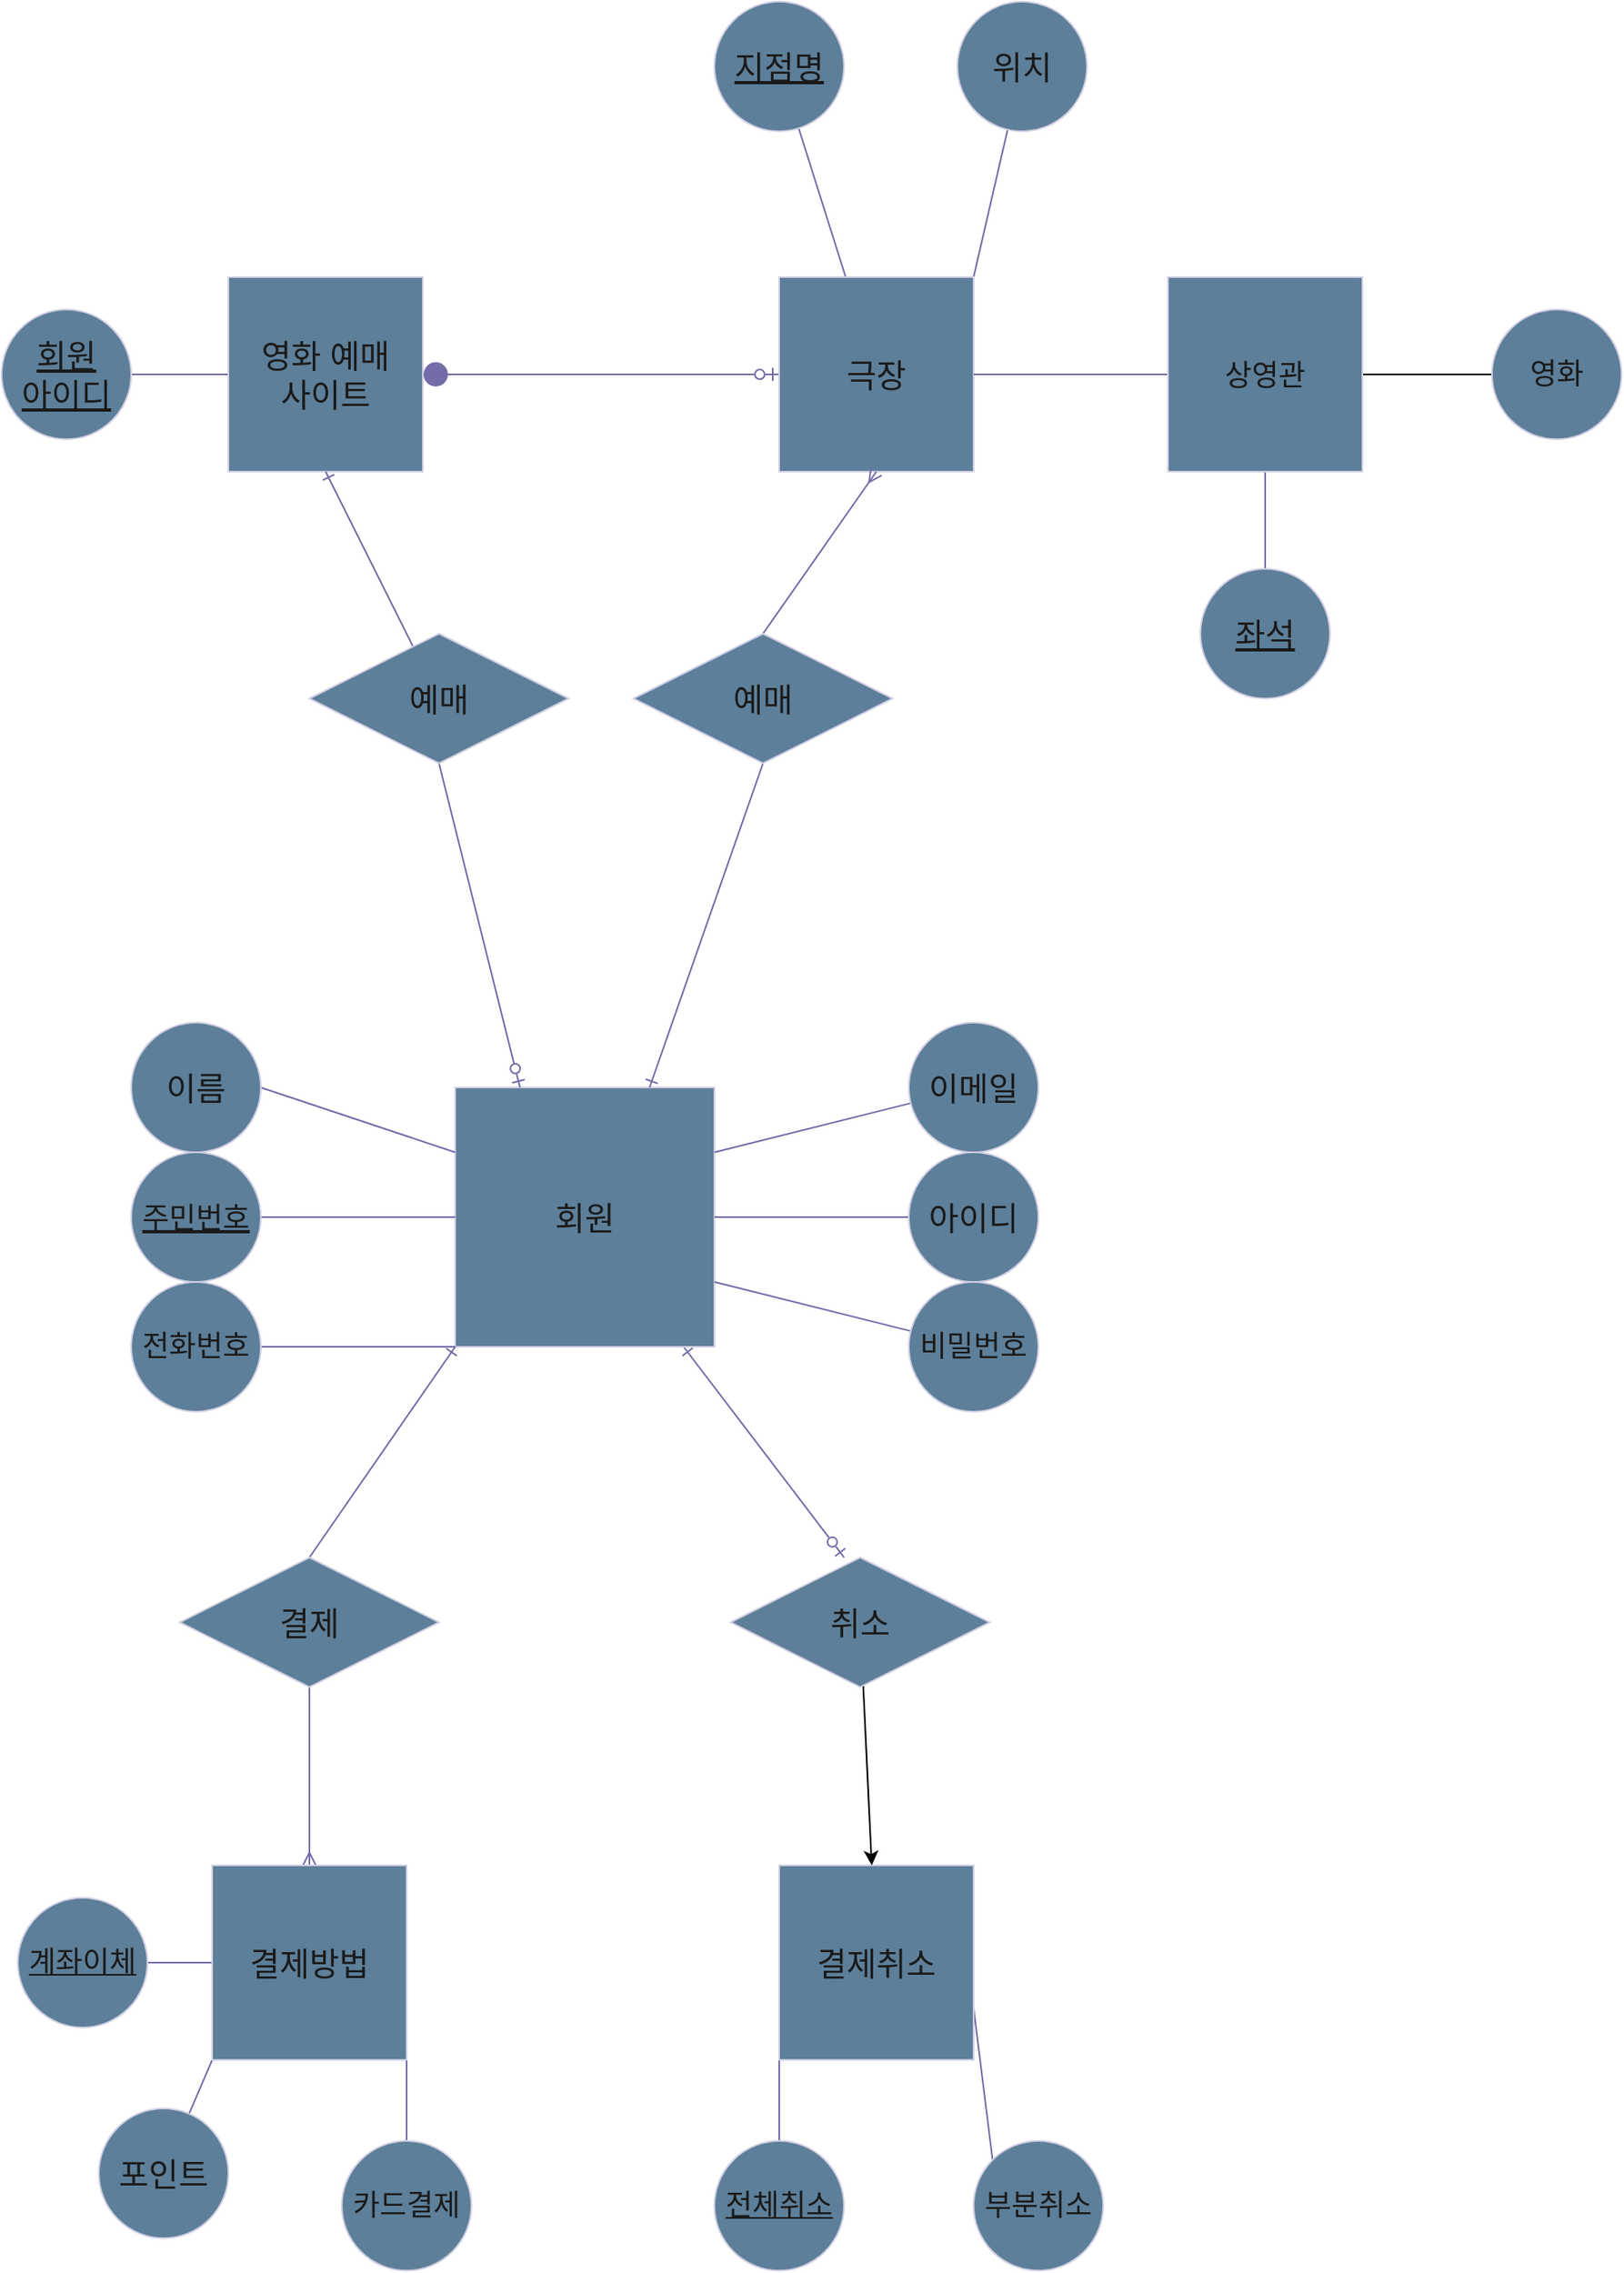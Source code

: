 <mxfile version="21.2.1" type="device">
  <diagram name="페이지-1" id="TberV2IE8CyoB8KrRBdS">
    <mxGraphModel dx="1096" dy="1923" grid="1" gridSize="10" guides="1" tooltips="1" connect="1" arrows="1" fold="1" page="1" pageScale="1" pageWidth="827" pageHeight="1169" math="0" shadow="0">
      <root>
        <mxCell id="0" />
        <mxCell id="1" parent="0" />
        <mxCell id="o5jlow0pocVy-bsKvYkN-44" style="rounded=0;orthogonalLoop=1;jettySize=auto;html=1;entryX=0.438;entryY=0;entryDx=0;entryDy=0;endArrow=ERzeroToOne;endFill=0;startArrow=ERone;startFill=0;labelBackgroundColor=none;strokeColor=#736CA8;fontColor=default;entryPerimeter=0;" parent="1" source="o5jlow0pocVy-bsKvYkN-1" target="o5jlow0pocVy-bsKvYkN-53" edge="1">
          <mxGeometry relative="1" as="geometry" />
        </mxCell>
        <mxCell id="o5jlow0pocVy-bsKvYkN-46" style="rounded=0;orthogonalLoop=1;jettySize=auto;html=1;exitX=0.5;exitY=1;exitDx=0;exitDy=0;entryX=0.5;entryY=0;entryDx=0;entryDy=0;startArrow=none;startFill=0;endArrow=ERmany;endFill=0;labelBackgroundColor=none;strokeColor=#736CA8;fontColor=default;" parent="1" source="o5jlow0pocVy-bsKvYkN-54" target="o5jlow0pocVy-bsKvYkN-2" edge="1">
          <mxGeometry relative="1" as="geometry" />
        </mxCell>
        <mxCell id="o5jlow0pocVy-bsKvYkN-1" value="회원" style="whiteSpace=wrap;html=1;aspect=fixed;labelBackgroundColor=none;fontSize=20;fillColor=#5D7F99;strokeColor=#D0CEE2;fontColor=#1A1A1A;" parent="1" vertex="1">
          <mxGeometry x="640" y="640" width="160" height="160" as="geometry" />
        </mxCell>
        <mxCell id="o5jlow0pocVy-bsKvYkN-57" value="" style="rounded=0;orthogonalLoop=1;jettySize=auto;html=1;strokeColor=#736CA8;fontColor=#1A1A1A;endArrow=none;endFill=0;exitX=1;exitY=1;exitDx=0;exitDy=0;" parent="1" source="o5jlow0pocVy-bsKvYkN-2" target="o5jlow0pocVy-bsKvYkN-56" edge="1">
          <mxGeometry relative="1" as="geometry" />
        </mxCell>
        <mxCell id="o5jlow0pocVy-bsKvYkN-59" value="" style="edgeStyle=orthogonalEdgeStyle;rounded=0;orthogonalLoop=1;jettySize=auto;html=1;strokeColor=#736CA8;fontColor=#1A1A1A;endArrow=none;endFill=0;" parent="1" source="o5jlow0pocVy-bsKvYkN-2" target="o5jlow0pocVy-bsKvYkN-58" edge="1">
          <mxGeometry relative="1" as="geometry" />
        </mxCell>
        <mxCell id="o5jlow0pocVy-bsKvYkN-61" value="" style="rounded=0;orthogonalLoop=1;jettySize=auto;html=1;strokeColor=#736CA8;fontColor=#1A1A1A;endArrow=none;endFill=0;exitX=0;exitY=1;exitDx=0;exitDy=0;" parent="1" source="o5jlow0pocVy-bsKvYkN-2" target="o5jlow0pocVy-bsKvYkN-60" edge="1">
          <mxGeometry relative="1" as="geometry" />
        </mxCell>
        <mxCell id="o5jlow0pocVy-bsKvYkN-2" value="결제방법" style="whiteSpace=wrap;html=1;aspect=fixed;labelBackgroundColor=none;fontSize=20;fillColor=#5D7F99;strokeColor=#D0CEE2;fontColor=#1A1A1A;" parent="1" vertex="1">
          <mxGeometry x="490" y="1120" width="120" height="120" as="geometry" />
        </mxCell>
        <mxCell id="o5jlow0pocVy-bsKvYkN-33" style="edgeStyle=orthogonalEdgeStyle;rounded=0;orthogonalLoop=1;jettySize=auto;html=1;entryX=0;entryY=0.5;entryDx=0;entryDy=0;startArrow=circle;startFill=1;endArrow=ERzeroToOne;endFill=0;labelBackgroundColor=none;strokeColor=#736CA8;fontColor=default;" parent="1" source="o5jlow0pocVy-bsKvYkN-3" target="o5jlow0pocVy-bsKvYkN-5" edge="1">
          <mxGeometry relative="1" as="geometry" />
        </mxCell>
        <mxCell id="o5jlow0pocVy-bsKvYkN-68" value="" style="edgeStyle=orthogonalEdgeStyle;rounded=0;orthogonalLoop=1;jettySize=auto;html=1;strokeColor=#736CA8;fontColor=#1A1A1A;endArrow=none;endFill=0;" parent="1" source="o5jlow0pocVy-bsKvYkN-3" target="o5jlow0pocVy-bsKvYkN-67" edge="1">
          <mxGeometry relative="1" as="geometry" />
        </mxCell>
        <mxCell id="o5jlow0pocVy-bsKvYkN-3" value="영화 예매&lt;br&gt;사이트" style="whiteSpace=wrap;html=1;aspect=fixed;labelBackgroundColor=none;fontSize=20;fillColor=#5D7F99;strokeColor=#D0CEE2;fontColor=#1A1A1A;" parent="1" vertex="1">
          <mxGeometry x="500" y="140" width="120" height="120" as="geometry" />
        </mxCell>
        <mxCell id="o5jlow0pocVy-bsKvYkN-48" value="" style="rounded=0;orthogonalLoop=1;jettySize=auto;html=1;exitX=0.5;exitY=1;exitDx=0;exitDy=0;startArrow=none;startFill=0;labelBackgroundColor=none;strokeColor=#736CA8;fontColor=default;fontStyle=4;endArrow=none;endFill=0;" parent="1" source="o5jlow0pocVy-bsKvYkN-49" target="o5jlow0pocVy-bsKvYkN-47" edge="1">
          <mxGeometry relative="1" as="geometry">
            <mxPoint x="140" y="600" as="sourcePoint" />
          </mxGeometry>
        </mxCell>
        <mxCell id="o5jlow0pocVy-bsKvYkN-63" value="" style="rounded=0;orthogonalLoop=1;jettySize=auto;html=1;strokeColor=#736CA8;fontColor=#1A1A1A;endArrow=none;endFill=0;" parent="1" source="o5jlow0pocVy-bsKvYkN-5" target="o5jlow0pocVy-bsKvYkN-62" edge="1">
          <mxGeometry relative="1" as="geometry" />
        </mxCell>
        <mxCell id="o5jlow0pocVy-bsKvYkN-65" value="" style="rounded=0;orthogonalLoop=1;jettySize=auto;html=1;strokeColor=#736CA8;fontColor=#1A1A1A;endArrow=none;endFill=0;exitX=1;exitY=0;exitDx=0;exitDy=0;" parent="1" source="o5jlow0pocVy-bsKvYkN-5" target="o5jlow0pocVy-bsKvYkN-64" edge="1">
          <mxGeometry relative="1" as="geometry" />
        </mxCell>
        <mxCell id="o5jlow0pocVy-bsKvYkN-5" value="극장" style="whiteSpace=wrap;html=1;aspect=fixed;labelBackgroundColor=none;fontSize=20;fillColor=#5D7F99;strokeColor=#D0CEE2;fontColor=#1A1A1A;" parent="1" vertex="1">
          <mxGeometry x="840" y="140" width="120" height="120" as="geometry" />
        </mxCell>
        <mxCell id="o5jlow0pocVy-bsKvYkN-28" style="rounded=0;orthogonalLoop=1;jettySize=auto;html=1;exitX=0.5;exitY=1;exitDx=0;exitDy=0;entryX=0.25;entryY=0;entryDx=0;entryDy=0;endArrow=ERzeroToOne;endFill=0;labelBackgroundColor=none;strokeColor=#736CA8;fontColor=default;" parent="1" source="o5jlow0pocVy-bsKvYkN-6" target="o5jlow0pocVy-bsKvYkN-1" edge="1">
          <mxGeometry relative="1" as="geometry" />
        </mxCell>
        <mxCell id="o5jlow0pocVy-bsKvYkN-29" style="rounded=0;orthogonalLoop=1;jettySize=auto;html=1;entryX=0.5;entryY=1;entryDx=0;entryDy=0;startArrow=none;startFill=0;endArrow=ERone;endFill=0;labelBackgroundColor=none;strokeColor=#736CA8;fontColor=default;" parent="1" source="o5jlow0pocVy-bsKvYkN-6" target="o5jlow0pocVy-bsKvYkN-3" edge="1">
          <mxGeometry relative="1" as="geometry" />
        </mxCell>
        <mxCell id="o5jlow0pocVy-bsKvYkN-22" style="rounded=0;orthogonalLoop=1;jettySize=auto;html=1;exitX=1;exitY=0.5;exitDx=0;exitDy=0;endArrow=none;endFill=0;labelBackgroundColor=none;strokeColor=#736CA8;fontColor=default;" parent="1" source="o5jlow0pocVy-bsKvYkN-8" edge="1">
          <mxGeometry relative="1" as="geometry">
            <mxPoint x="770" y="120" as="sourcePoint" />
            <mxPoint x="640" y="680" as="targetPoint" />
          </mxGeometry>
        </mxCell>
        <mxCell id="o5jlow0pocVy-bsKvYkN-8" value="이름" style="ellipse;whiteSpace=wrap;html=1;aspect=fixed;labelBackgroundColor=none;fontSize=20;fillColor=#5D7F99;strokeColor=#D0CEE2;fontColor=#1A1A1A;" parent="1" vertex="1">
          <mxGeometry x="440" y="600" width="80" height="80" as="geometry" />
        </mxCell>
        <mxCell id="o5jlow0pocVy-bsKvYkN-23" style="rounded=0;orthogonalLoop=1;jettySize=auto;html=1;entryX=0;entryY=0.5;entryDx=0;entryDy=0;endArrow=none;endFill=0;labelBackgroundColor=none;strokeColor=#736CA8;fontColor=default;" parent="1" source="o5jlow0pocVy-bsKvYkN-17" target="o5jlow0pocVy-bsKvYkN-1" edge="1">
          <mxGeometry relative="1" as="geometry" />
        </mxCell>
        <mxCell id="o5jlow0pocVy-bsKvYkN-17" value="&lt;font style=&quot;font-size: 18px;&quot;&gt;주민번호&lt;/font&gt;" style="ellipse;whiteSpace=wrap;html=1;aspect=fixed;labelBackgroundColor=none;fontSize=20;fontStyle=4;fillColor=#5D7F99;strokeColor=#D0CEE2;fontColor=#1A1A1A;" parent="1" vertex="1">
          <mxGeometry x="440" y="680" width="80" height="80" as="geometry" />
        </mxCell>
        <mxCell id="o5jlow0pocVy-bsKvYkN-24" style="rounded=0;orthogonalLoop=1;jettySize=auto;html=1;entryX=0;entryY=1;entryDx=0;entryDy=0;endArrow=none;endFill=0;labelBackgroundColor=none;strokeColor=#736CA8;fontColor=default;" parent="1" source="o5jlow0pocVy-bsKvYkN-18" target="o5jlow0pocVy-bsKvYkN-1" edge="1">
          <mxGeometry relative="1" as="geometry" />
        </mxCell>
        <mxCell id="o5jlow0pocVy-bsKvYkN-18" value="전화번호" style="ellipse;whiteSpace=wrap;html=1;aspect=fixed;labelBackgroundColor=none;fontSize=18;fillColor=#5D7F99;strokeColor=#D0CEE2;fontColor=#1A1A1A;" parent="1" vertex="1">
          <mxGeometry x="440" y="760" width="80" height="80" as="geometry" />
        </mxCell>
        <mxCell id="o5jlow0pocVy-bsKvYkN-26" style="rounded=0;orthogonalLoop=1;jettySize=auto;html=1;entryX=1;entryY=0.5;entryDx=0;entryDy=0;endArrow=none;endFill=0;labelBackgroundColor=none;strokeColor=#736CA8;fontColor=default;" parent="1" source="o5jlow0pocVy-bsKvYkN-19" target="o5jlow0pocVy-bsKvYkN-1" edge="1">
          <mxGeometry relative="1" as="geometry" />
        </mxCell>
        <mxCell id="o5jlow0pocVy-bsKvYkN-19" value="아이디" style="ellipse;whiteSpace=wrap;html=1;aspect=fixed;labelBackgroundColor=none;fontSize=20;fillColor=#5D7F99;strokeColor=#D0CEE2;fontColor=#1A1A1A;" parent="1" vertex="1">
          <mxGeometry x="920" y="680" width="80" height="80" as="geometry" />
        </mxCell>
        <mxCell id="o5jlow0pocVy-bsKvYkN-27" style="rounded=0;orthogonalLoop=1;jettySize=auto;html=1;entryX=1;entryY=0.75;entryDx=0;entryDy=0;endArrow=none;endFill=0;labelBackgroundColor=none;strokeColor=#736CA8;fontColor=default;" parent="1" source="o5jlow0pocVy-bsKvYkN-20" target="o5jlow0pocVy-bsKvYkN-1" edge="1">
          <mxGeometry relative="1" as="geometry" />
        </mxCell>
        <mxCell id="o5jlow0pocVy-bsKvYkN-20" value="비밀번호" style="ellipse;whiteSpace=wrap;html=1;aspect=fixed;labelBackgroundColor=none;fontSize=18;fillColor=#5D7F99;strokeColor=#D0CEE2;fontColor=#1A1A1A;" parent="1" vertex="1">
          <mxGeometry x="920" y="760" width="80" height="80" as="geometry" />
        </mxCell>
        <mxCell id="o5jlow0pocVy-bsKvYkN-25" style="rounded=0;orthogonalLoop=1;jettySize=auto;html=1;entryX=1;entryY=0.25;entryDx=0;entryDy=0;endArrow=none;endFill=0;labelBackgroundColor=none;strokeColor=#736CA8;fontColor=default;" parent="1" source="o5jlow0pocVy-bsKvYkN-21" target="o5jlow0pocVy-bsKvYkN-1" edge="1">
          <mxGeometry relative="1" as="geometry" />
        </mxCell>
        <mxCell id="o5jlow0pocVy-bsKvYkN-21" value="이메일" style="ellipse;whiteSpace=wrap;html=1;aspect=fixed;labelBackgroundColor=none;fontSize=20;fillColor=#5D7F99;strokeColor=#D0CEE2;fontColor=#1A1A1A;" parent="1" vertex="1">
          <mxGeometry x="920" y="600" width="80" height="80" as="geometry" />
        </mxCell>
        <mxCell id="o5jlow0pocVy-bsKvYkN-40" value="" style="rounded=0;orthogonalLoop=1;jettySize=auto;html=1;startArrow=none;startFill=0;endArrow=none;endFill=0;labelBackgroundColor=none;strokeColor=#736CA8;fontColor=default;exitX=0;exitY=1;exitDx=0;exitDy=0;" parent="1" source="o5jlow0pocVy-bsKvYkN-30" target="o5jlow0pocVy-bsKvYkN-39" edge="1">
          <mxGeometry relative="1" as="geometry">
            <mxPoint x="878" y="651.0" as="sourcePoint" />
          </mxGeometry>
        </mxCell>
        <mxCell id="o5jlow0pocVy-bsKvYkN-42" value="" style="rounded=0;orthogonalLoop=1;jettySize=auto;html=1;endArrow=none;endFill=0;startArrow=none;startFill=0;labelBackgroundColor=none;strokeColor=#736CA8;fontColor=default;exitX=1;exitY=1;exitDx=0;exitDy=0;entryX=0;entryY=0;entryDx=0;entryDy=0;" parent="1" target="o5jlow0pocVy-bsKvYkN-41" edge="1">
          <mxGeometry relative="1" as="geometry">
            <mxPoint x="959" y="1200" as="sourcePoint" />
            <mxPoint x="1040.716" y="1281.716" as="targetPoint" />
          </mxGeometry>
        </mxCell>
        <mxCell id="o5jlow0pocVy-bsKvYkN-30" value="결제취소" style="whiteSpace=wrap;html=1;aspect=fixed;labelBackgroundColor=none;fontSize=20;fillColor=#5D7F99;strokeColor=#D0CEE2;fontColor=#1A1A1A;" parent="1" vertex="1">
          <mxGeometry x="840" y="1120" width="120" height="120" as="geometry" />
        </mxCell>
        <mxCell id="o5jlow0pocVy-bsKvYkN-69" style="rounded=0;orthogonalLoop=1;jettySize=auto;html=1;strokeColor=#736CA8;fontColor=#1A1A1A;endArrow=none;endFill=0;exitX=1;exitY=0.5;exitDx=0;exitDy=0;entryX=0;entryY=0.5;entryDx=0;entryDy=0;" parent="1" source="o5jlow0pocVy-bsKvYkN-5" target="o5jlow0pocVy-bsKvYkN-49" edge="1">
          <mxGeometry relative="1" as="geometry">
            <mxPoint x="1171" y="320" as="sourcePoint" />
            <mxPoint x="2471.059" y="469.0" as="targetPoint" />
          </mxGeometry>
        </mxCell>
        <mxCell id="IBRJwh2ODAipxtm5AQlj-13" style="edgeStyle=orthogonalEdgeStyle;rounded=0;orthogonalLoop=1;jettySize=auto;html=1;entryX=1;entryY=0.5;entryDx=0;entryDy=0;endArrow=none;endFill=0;" parent="1" source="o5jlow0pocVy-bsKvYkN-37" target="o5jlow0pocVy-bsKvYkN-49" edge="1">
          <mxGeometry relative="1" as="geometry" />
        </mxCell>
        <mxCell id="o5jlow0pocVy-bsKvYkN-37" value="영화" style="ellipse;whiteSpace=wrap;html=1;aspect=fixed;labelBackgroundColor=none;fontSize=18;fillColor=#5D7F99;strokeColor=#D0CEE2;fontColor=#1A1A1A;" parent="1" vertex="1">
          <mxGeometry x="1280" y="160" width="80" height="80" as="geometry" />
        </mxCell>
        <mxCell id="o5jlow0pocVy-bsKvYkN-39" value="전체취소" style="ellipse;whiteSpace=wrap;html=1;fontSize=18;labelBackgroundColor=none;fillColor=#5D7F99;strokeColor=#D0CEE2;fontColor=#1A1A1A;fontStyle=4" parent="1" vertex="1">
          <mxGeometry x="800" y="1290" width="80" height="80" as="geometry" />
        </mxCell>
        <mxCell id="o5jlow0pocVy-bsKvYkN-41" value="부분취소" style="ellipse;whiteSpace=wrap;html=1;fontSize=18;labelBackgroundColor=none;fillColor=#5D7F99;strokeColor=#D0CEE2;fontColor=#1A1A1A;" parent="1" vertex="1">
          <mxGeometry x="960" y="1290" width="80" height="80" as="geometry" />
        </mxCell>
        <mxCell id="o5jlow0pocVy-bsKvYkN-47" value="좌석" style="ellipse;whiteSpace=wrap;html=1;fontSize=20;labelBackgroundColor=none;fillColor=#5D7F99;strokeColor=#D0CEE2;fontColor=#1A1A1A;fontStyle=4" parent="1" vertex="1">
          <mxGeometry x="1100" y="320" width="80" height="80" as="geometry" />
        </mxCell>
        <mxCell id="o5jlow0pocVy-bsKvYkN-49" value="&lt;span style=&quot;border-color: var(--border-color); font-size: 18px;&quot;&gt;상영관&lt;/span&gt;" style="whiteSpace=wrap;html=1;aspect=fixed;labelBackgroundColor=none;fontSize=20;fillColor=#5D7F99;strokeColor=#D0CEE2;fontColor=#1A1A1A;fontStyle=0" parent="1" vertex="1">
          <mxGeometry x="1080" y="140" width="120" height="120" as="geometry" />
        </mxCell>
        <mxCell id="o5jlow0pocVy-bsKvYkN-51" style="rounded=0;orthogonalLoop=1;jettySize=auto;html=1;entryX=0.75;entryY=0;entryDx=0;entryDy=0;strokeColor=#736CA8;fontColor=#1A1A1A;endArrow=ERone;endFill=0;exitX=0.5;exitY=1;exitDx=0;exitDy=0;" parent="1" source="o5jlow0pocVy-bsKvYkN-50" target="o5jlow0pocVy-bsKvYkN-1" edge="1">
          <mxGeometry relative="1" as="geometry">
            <mxPoint x="850" y="450" as="sourcePoint" />
          </mxGeometry>
        </mxCell>
        <mxCell id="o5jlow0pocVy-bsKvYkN-52" style="rounded=0;orthogonalLoop=1;jettySize=auto;html=1;exitX=0.5;exitY=0;exitDx=0;exitDy=0;entryX=0.5;entryY=1;entryDx=0;entryDy=0;strokeColor=#736CA8;fontColor=#1A1A1A;endArrow=ERmany;endFill=0;" parent="1" source="o5jlow0pocVy-bsKvYkN-50" target="o5jlow0pocVy-bsKvYkN-5" edge="1">
          <mxGeometry relative="1" as="geometry" />
        </mxCell>
        <mxCell id="o5jlow0pocVy-bsKvYkN-50" value="예매" style="rhombus;whiteSpace=wrap;html=1;labelBackgroundColor=none;fontSize=20;fillColor=#5D7F99;strokeColor=#D0CEE2;fontColor=#1A1A1A;" parent="1" vertex="1">
          <mxGeometry x="750" y="360" width="160" height="80" as="geometry" />
        </mxCell>
        <mxCell id="IBRJwh2ODAipxtm5AQlj-6" style="rounded=0;orthogonalLoop=1;jettySize=auto;html=1;" parent="1" source="o5jlow0pocVy-bsKvYkN-53" target="o5jlow0pocVy-bsKvYkN-30" edge="1">
          <mxGeometry relative="1" as="geometry" />
        </mxCell>
        <mxCell id="o5jlow0pocVy-bsKvYkN-53" value="취소" style="rhombus;whiteSpace=wrap;html=1;labelBackgroundColor=none;fontSize=20;fillColor=#5D7F99;strokeColor=#D0CEE2;fontColor=#1A1A1A;" parent="1" vertex="1">
          <mxGeometry x="810" y="930" width="160" height="80" as="geometry" />
        </mxCell>
        <mxCell id="o5jlow0pocVy-bsKvYkN-55" style="rounded=0;orthogonalLoop=1;jettySize=auto;html=1;exitX=0.5;exitY=0;exitDx=0;exitDy=0;entryX=0;entryY=1;entryDx=0;entryDy=0;strokeColor=#736CA8;fontColor=#1A1A1A;startArrow=none;startFill=0;endArrow=ERone;endFill=0;" parent="1" source="o5jlow0pocVy-bsKvYkN-54" target="o5jlow0pocVy-bsKvYkN-1" edge="1">
          <mxGeometry relative="1" as="geometry" />
        </mxCell>
        <mxCell id="o5jlow0pocVy-bsKvYkN-54" value="결제" style="rhombus;whiteSpace=wrap;html=1;labelBackgroundColor=none;fontSize=20;fillColor=#5D7F99;strokeColor=#D0CEE2;fontColor=#1A1A1A;" parent="1" vertex="1">
          <mxGeometry x="470" y="930" width="160" height="80" as="geometry" />
        </mxCell>
        <mxCell id="o5jlow0pocVy-bsKvYkN-56" value="카드결제" style="ellipse;whiteSpace=wrap;html=1;fontSize=18;fillColor=#5D7F99;strokeColor=#D0CEE2;fontColor=#1A1A1A;labelBackgroundColor=none;" parent="1" vertex="1">
          <mxGeometry x="570" y="1290" width="80" height="80" as="geometry" />
        </mxCell>
        <mxCell id="o5jlow0pocVy-bsKvYkN-58" value="계좌이체" style="ellipse;whiteSpace=wrap;html=1;fontSize=18;fillColor=#5D7F99;strokeColor=#D0CEE2;fontColor=#1A1A1A;labelBackgroundColor=none;fontStyle=4" parent="1" vertex="1">
          <mxGeometry x="370" y="1140" width="80" height="80" as="geometry" />
        </mxCell>
        <mxCell id="o5jlow0pocVy-bsKvYkN-60" value="포인트" style="ellipse;whiteSpace=wrap;html=1;fontSize=20;fillColor=#5D7F99;strokeColor=#D0CEE2;fontColor=#1A1A1A;labelBackgroundColor=none;" parent="1" vertex="1">
          <mxGeometry x="420" y="1270" width="80" height="80" as="geometry" />
        </mxCell>
        <mxCell id="o5jlow0pocVy-bsKvYkN-62" value="지점명" style="ellipse;whiteSpace=wrap;html=1;fontSize=20;fillColor=#5D7F99;strokeColor=#D0CEE2;fontColor=#1A1A1A;labelBackgroundColor=none;fontStyle=4" parent="1" vertex="1">
          <mxGeometry x="800" y="-30" width="80" height="80" as="geometry" />
        </mxCell>
        <mxCell id="o5jlow0pocVy-bsKvYkN-64" value="위치" style="ellipse;whiteSpace=wrap;html=1;fontSize=20;fillColor=#5D7F99;strokeColor=#D0CEE2;fontColor=#1A1A1A;labelBackgroundColor=none;" parent="1" vertex="1">
          <mxGeometry x="950" y="-30" width="80" height="80" as="geometry" />
        </mxCell>
        <mxCell id="o5jlow0pocVy-bsKvYkN-67" value="회원&lt;br&gt;아이디" style="ellipse;whiteSpace=wrap;html=1;fontSize=20;fillColor=#5D7F99;strokeColor=#D0CEE2;fontColor=#1A1A1A;labelBackgroundColor=none;fontStyle=4" parent="1" vertex="1">
          <mxGeometry x="360" y="160" width="80" height="80" as="geometry" />
        </mxCell>
        <mxCell id="o5jlow0pocVy-bsKvYkN-6" value="예매" style="rhombus;whiteSpace=wrap;html=1;labelBackgroundColor=none;fontSize=20;fillColor=#5D7F99;strokeColor=#D0CEE2;fontColor=#1A1A1A;" parent="1" vertex="1">
          <mxGeometry x="550" y="360" width="160" height="80" as="geometry" />
        </mxCell>
      </root>
    </mxGraphModel>
  </diagram>
</mxfile>
